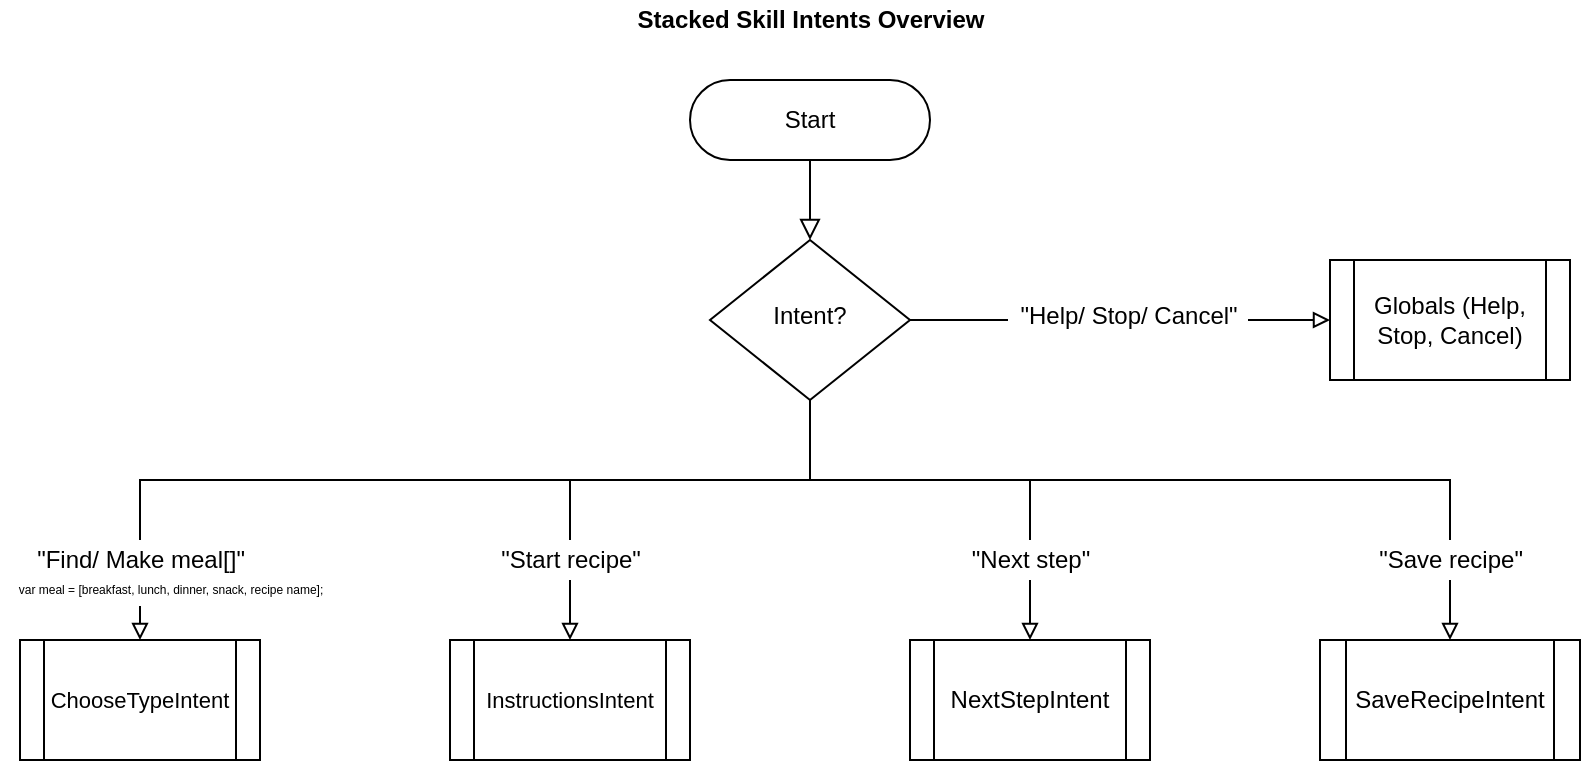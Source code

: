 <mxfile version="13.10.6" type="github">
  <diagram id="C5RBs43oDa-KdzZeNtuy" name="Page-1">
    <mxGraphModel dx="1123" dy="780" grid="1" gridSize="10" guides="1" tooltips="1" connect="1" arrows="1" fold="1" page="1" pageScale="1" pageWidth="1200" pageHeight="700" math="0" shadow="0">
      <root>
        <mxCell id="WIyWlLk6GJQsqaUBKTNV-0" />
        <mxCell id="WIyWlLk6GJQsqaUBKTNV-1" parent="WIyWlLk6GJQsqaUBKTNV-0" />
        <mxCell id="WIyWlLk6GJQsqaUBKTNV-2" value="" style="rounded=0;html=1;jettySize=auto;orthogonalLoop=1;fontSize=11;endArrow=block;endFill=0;endSize=8;strokeWidth=1;shadow=0;labelBackgroundColor=none;edgeStyle=orthogonalEdgeStyle;" parent="WIyWlLk6GJQsqaUBKTNV-1" source="WIyWlLk6GJQsqaUBKTNV-3" target="WIyWlLk6GJQsqaUBKTNV-6" edge="1">
          <mxGeometry relative="1" as="geometry" />
        </mxCell>
        <mxCell id="WIyWlLk6GJQsqaUBKTNV-3" value="Start" style="rounded=1;whiteSpace=wrap;html=1;fontSize=12;glass=0;strokeWidth=1;shadow=0;arcSize=50;" parent="WIyWlLk6GJQsqaUBKTNV-1" vertex="1">
          <mxGeometry x="535" y="150" width="120" height="40" as="geometry" />
        </mxCell>
        <mxCell id="jHGCIf2v7M7-TncCkZyQ-35" style="edgeStyle=orthogonalEdgeStyle;rounded=0;orthogonalLoop=1;jettySize=auto;html=1;exitX=0.5;exitY=1;exitDx=0;exitDy=0;endArrow=block;endFill=0;" parent="WIyWlLk6GJQsqaUBKTNV-1" source="WIyWlLk6GJQsqaUBKTNV-6" target="jHGCIf2v7M7-TncCkZyQ-14" edge="1">
          <mxGeometry relative="1" as="geometry">
            <Array as="points">
              <mxPoint x="595" y="350" />
              <mxPoint x="260" y="350" />
            </Array>
          </mxGeometry>
        </mxCell>
        <mxCell id="jHGCIf2v7M7-TncCkZyQ-36" style="edgeStyle=orthogonalEdgeStyle;rounded=0;orthogonalLoop=1;jettySize=auto;html=1;exitX=0.5;exitY=1;exitDx=0;exitDy=0;entryX=0.5;entryY=0;entryDx=0;entryDy=0;endArrow=block;endFill=0;" parent="WIyWlLk6GJQsqaUBKTNV-1" source="WIyWlLk6GJQsqaUBKTNV-6" target="jHGCIf2v7M7-TncCkZyQ-13" edge="1">
          <mxGeometry relative="1" as="geometry">
            <Array as="points">
              <mxPoint x="595" y="350" />
              <mxPoint x="475" y="350" />
            </Array>
          </mxGeometry>
        </mxCell>
        <mxCell id="jHGCIf2v7M7-TncCkZyQ-37" style="edgeStyle=orthogonalEdgeStyle;rounded=0;orthogonalLoop=1;jettySize=auto;html=1;exitX=0.5;exitY=1;exitDx=0;exitDy=0;entryX=0.5;entryY=0;entryDx=0;entryDy=0;endArrow=block;endFill=0;" parent="WIyWlLk6GJQsqaUBKTNV-1" source="WIyWlLk6GJQsqaUBKTNV-6" target="jHGCIf2v7M7-TncCkZyQ-8" edge="1">
          <mxGeometry relative="1" as="geometry">
            <Array as="points">
              <mxPoint x="595" y="350" />
              <mxPoint x="705" y="350" />
            </Array>
          </mxGeometry>
        </mxCell>
        <mxCell id="jHGCIf2v7M7-TncCkZyQ-40" style="edgeStyle=orthogonalEdgeStyle;rounded=0;orthogonalLoop=1;jettySize=auto;html=1;exitX=1;exitY=0.5;exitDx=0;exitDy=0;entryX=0;entryY=0.5;entryDx=0;entryDy=0;endArrow=block;endFill=0;" parent="WIyWlLk6GJQsqaUBKTNV-1" source="WIyWlLk6GJQsqaUBKTNV-6" target="jHGCIf2v7M7-TncCkZyQ-21" edge="1">
          <mxGeometry relative="1" as="geometry" />
        </mxCell>
        <mxCell id="vio31xVYufRXZtINeBrp-1" style="edgeStyle=orthogonalEdgeStyle;rounded=0;orthogonalLoop=1;jettySize=auto;html=1;exitX=0.5;exitY=1;exitDx=0;exitDy=0;entryX=0.5;entryY=0;entryDx=0;entryDy=0;endArrow=block;endFill=0;" parent="WIyWlLk6GJQsqaUBKTNV-1" source="WIyWlLk6GJQsqaUBKTNV-6" target="vio31xVYufRXZtINeBrp-0" edge="1">
          <mxGeometry relative="1" as="geometry">
            <Array as="points">
              <mxPoint x="595" y="350" />
              <mxPoint x="915" y="350" />
            </Array>
          </mxGeometry>
        </mxCell>
        <mxCell id="WIyWlLk6GJQsqaUBKTNV-6" value="Intent?" style="rhombus;whiteSpace=wrap;html=1;shadow=0;fontFamily=Helvetica;fontSize=12;align=center;strokeWidth=1;spacing=6;spacingTop=-4;" parent="WIyWlLk6GJQsqaUBKTNV-1" vertex="1">
          <mxGeometry x="545" y="230" width="100" height="80" as="geometry" />
        </mxCell>
        <mxCell id="jHGCIf2v7M7-TncCkZyQ-0" value="&lt;b&gt;Stacked Skill Intents Overview&lt;/b&gt;" style="text;html=1;align=center;verticalAlign=middle;resizable=0;points=[];autosize=1;" parent="WIyWlLk6GJQsqaUBKTNV-1" vertex="1">
          <mxGeometry x="500" y="110" width="190" height="20" as="geometry" />
        </mxCell>
        <mxCell id="jHGCIf2v7M7-TncCkZyQ-8" value="NextStepIntent" style="shape=process;whiteSpace=wrap;html=1;backgroundOutline=1;" parent="WIyWlLk6GJQsqaUBKTNV-1" vertex="1">
          <mxGeometry x="645" y="430" width="120" height="60" as="geometry" />
        </mxCell>
        <mxCell id="jHGCIf2v7M7-TncCkZyQ-13" value="&lt;font style=&quot;font-size: 11px&quot;&gt;InstructionsIntent&lt;/font&gt;" style="shape=process;whiteSpace=wrap;html=1;backgroundOutline=1;" parent="WIyWlLk6GJQsqaUBKTNV-1" vertex="1">
          <mxGeometry x="415" y="430" width="120" height="60" as="geometry" />
        </mxCell>
        <mxCell id="jHGCIf2v7M7-TncCkZyQ-14" value="&lt;font style=&quot;font-size: 11px&quot;&gt;ChooseTypeIntent&lt;/font&gt;" style="shape=process;whiteSpace=wrap;html=1;backgroundOutline=1;" parent="WIyWlLk6GJQsqaUBKTNV-1" vertex="1">
          <mxGeometry x="200" y="430" width="120" height="60" as="geometry" />
        </mxCell>
        <mxCell id="jHGCIf2v7M7-TncCkZyQ-21" value="Globals (Help, Stop, Cancel)" style="shape=process;whiteSpace=wrap;html=1;backgroundOutline=1;" parent="WIyWlLk6GJQsqaUBKTNV-1" vertex="1">
          <mxGeometry x="855" y="240" width="120" height="60" as="geometry" />
        </mxCell>
        <mxCell id="jHGCIf2v7M7-TncCkZyQ-47" value="&quot;Next step&quot;" style="text;html=1;align=center;verticalAlign=middle;resizable=0;points=[];autosize=1;fillColor=#ffffff;" parent="WIyWlLk6GJQsqaUBKTNV-1" vertex="1">
          <mxGeometry x="670" y="380" width="70" height="20" as="geometry" />
        </mxCell>
        <mxCell id="jHGCIf2v7M7-TncCkZyQ-48" value="&quot;Start recipe&quot;" style="text;html=1;align=center;verticalAlign=middle;resizable=0;points=[];autosize=1;fillColor=#ffffff;" parent="WIyWlLk6GJQsqaUBKTNV-1" vertex="1">
          <mxGeometry x="430" y="380" width="90" height="20" as="geometry" />
        </mxCell>
        <mxCell id="jHGCIf2v7M7-TncCkZyQ-50" value="&lt;font style=&quot;font-size: 6px&quot;&gt;var meal = [breakfast, lunch, dinner, snack, recipe name];&lt;/font&gt;" style="text;html=1;align=center;verticalAlign=middle;resizable=0;points=[];autosize=1;fillColor=#ffffff;" parent="WIyWlLk6GJQsqaUBKTNV-1" vertex="1">
          <mxGeometry x="190" y="393" width="170" height="20" as="geometry" />
        </mxCell>
        <mxCell id="jHGCIf2v7M7-TncCkZyQ-49" value="&quot;Find/ Make meal[]&quot;" style="text;html=1;align=center;verticalAlign=middle;resizable=0;points=[];autosize=1;fillColor=#ffffff;" parent="WIyWlLk6GJQsqaUBKTNV-1" vertex="1">
          <mxGeometry x="200" y="380" width="120" height="20" as="geometry" />
        </mxCell>
        <mxCell id="jHGCIf2v7M7-TncCkZyQ-52" value="&quot;Help/ Stop/ Cancel&quot;" style="text;html=1;align=center;verticalAlign=middle;resizable=0;points=[];autosize=1;fillColor=#ffffff;" parent="WIyWlLk6GJQsqaUBKTNV-1" vertex="1">
          <mxGeometry x="694" y="258" width="120" height="20" as="geometry" />
        </mxCell>
        <mxCell id="vio31xVYufRXZtINeBrp-0" value="SaveRecipeIntent" style="shape=process;whiteSpace=wrap;html=1;backgroundOutline=1;" parent="WIyWlLk6GJQsqaUBKTNV-1" vertex="1">
          <mxGeometry x="850" y="430" width="130" height="60" as="geometry" />
        </mxCell>
        <mxCell id="vio31xVYufRXZtINeBrp-2" value="&quot;Save recipe&quot;" style="text;html=1;align=center;verticalAlign=middle;resizable=0;points=[];autosize=1;fillColor=#ffffff;" parent="WIyWlLk6GJQsqaUBKTNV-1" vertex="1">
          <mxGeometry x="870" y="380" width="90" height="20" as="geometry" />
        </mxCell>
      </root>
    </mxGraphModel>
  </diagram>
</mxfile>
